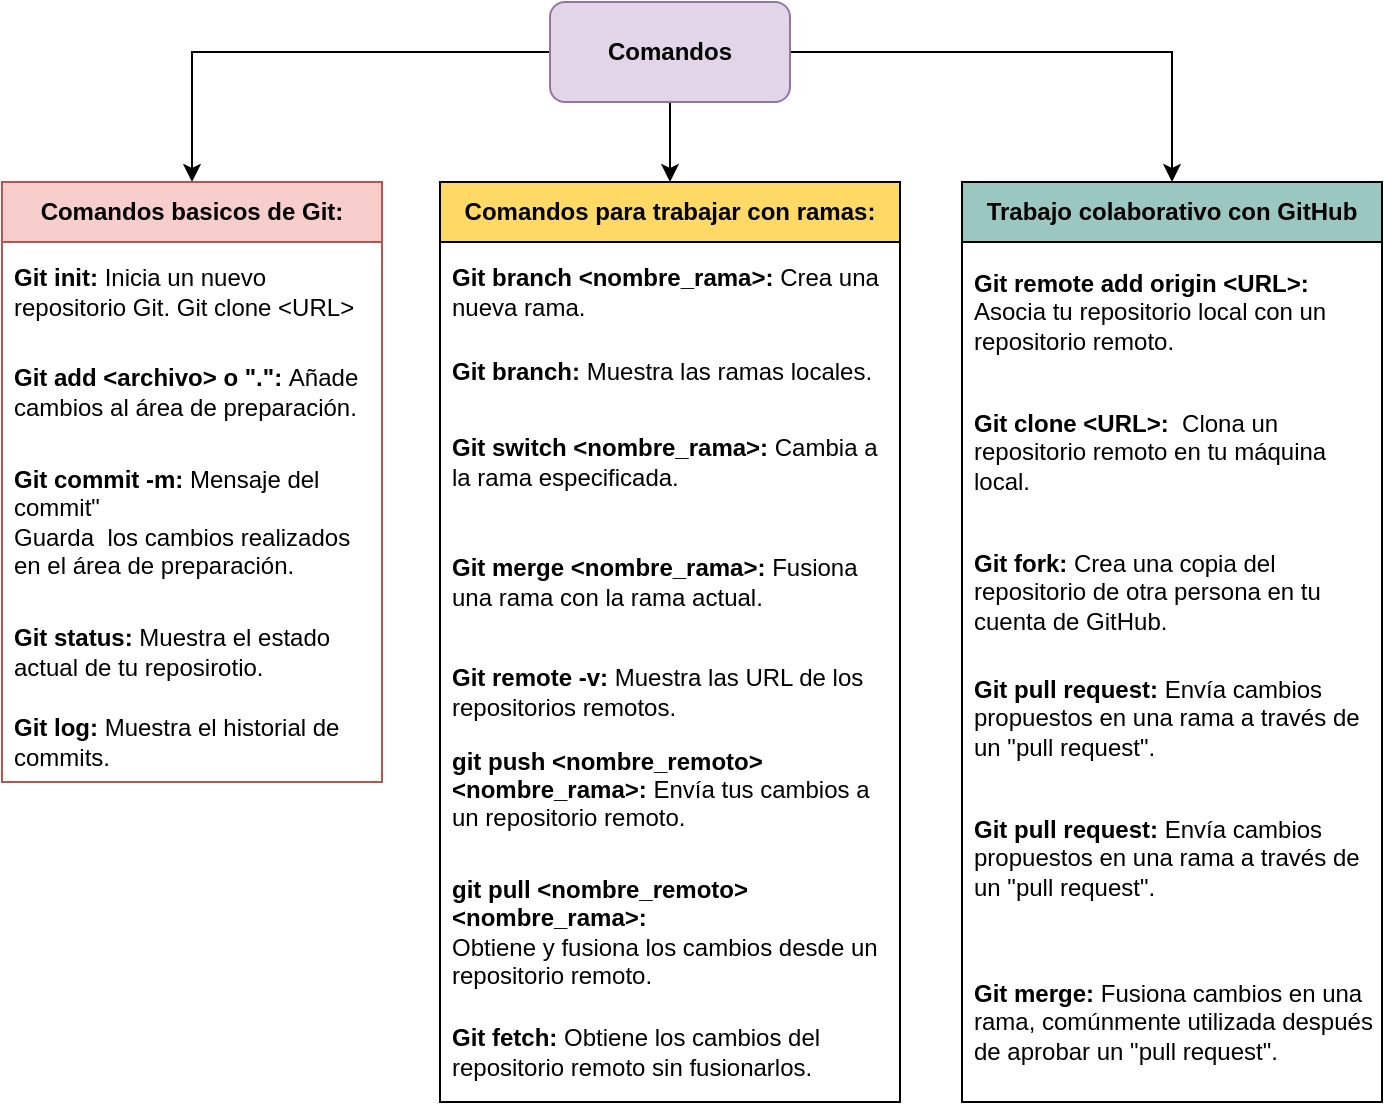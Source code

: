 <mxfile version="22.1.21" type="github">
  <diagram name="Página-1" id="QucJbjz_OcZMdf_oA8Ip">
    <mxGraphModel dx="1120" dy="502" grid="1" gridSize="10" guides="1" tooltips="1" connect="1" arrows="1" fold="1" page="1" pageScale="1" pageWidth="827" pageHeight="1169" math="0" shadow="0">
      <root>
        <mxCell id="0" />
        <mxCell id="1" parent="0" />
        <mxCell id="sQax0YG6tTSzYq0QrZMm-42" style="edgeStyle=orthogonalEdgeStyle;rounded=0;orthogonalLoop=1;jettySize=auto;html=1;" edge="1" parent="1" source="sQax0YG6tTSzYq0QrZMm-1" target="sQax0YG6tTSzYq0QrZMm-22">
          <mxGeometry relative="1" as="geometry" />
        </mxCell>
        <mxCell id="sQax0YG6tTSzYq0QrZMm-43" style="edgeStyle=orthogonalEdgeStyle;rounded=0;orthogonalLoop=1;jettySize=auto;html=1;" edge="1" parent="1" source="sQax0YG6tTSzYq0QrZMm-1" target="sQax0YG6tTSzYq0QrZMm-32">
          <mxGeometry relative="1" as="geometry" />
        </mxCell>
        <mxCell id="sQax0YG6tTSzYq0QrZMm-44" style="edgeStyle=orthogonalEdgeStyle;rounded=0;orthogonalLoop=1;jettySize=auto;html=1;entryX=0.5;entryY=0;entryDx=0;entryDy=0;" edge="1" parent="1" source="sQax0YG6tTSzYq0QrZMm-1" target="sQax0YG6tTSzYq0QrZMm-4">
          <mxGeometry relative="1" as="geometry" />
        </mxCell>
        <mxCell id="sQax0YG6tTSzYq0QrZMm-1" value="&lt;b&gt;Comandos&lt;/b&gt;" style="rounded=1;whiteSpace=wrap;html=1;fillColor=#e1d5e7;strokeColor=#9673a6;" vertex="1" parent="1">
          <mxGeometry x="354" y="50" width="120" height="50" as="geometry" />
        </mxCell>
        <mxCell id="sQax0YG6tTSzYq0QrZMm-4" value="&lt;b&gt;Comandos basicos de Git:&lt;/b&gt;" style="swimlane;fontStyle=0;childLayout=stackLayout;horizontal=1;startSize=30;horizontalStack=0;resizeParent=1;resizeParentMax=0;resizeLast=0;collapsible=1;marginBottom=0;whiteSpace=wrap;html=1;fillColor=#f8cecc;strokeColor=#b85450;" vertex="1" parent="1">
          <mxGeometry x="80" y="140" width="190" height="300" as="geometry" />
        </mxCell>
        <mxCell id="sQax0YG6tTSzYq0QrZMm-5" value="&lt;b&gt;Git init: &lt;/b&gt;Inicia un nuevo repositorio Git. Git clone &amp;lt;URL&amp;gt;" style="text;strokeColor=none;fillColor=none;align=left;verticalAlign=middle;spacingLeft=4;spacingRight=4;overflow=hidden;points=[[0,0.5],[1,0.5]];portConstraint=eastwest;rotatable=0;whiteSpace=wrap;html=1;" vertex="1" parent="sQax0YG6tTSzYq0QrZMm-4">
          <mxGeometry y="30" width="190" height="50" as="geometry" />
        </mxCell>
        <mxCell id="sQax0YG6tTSzYq0QrZMm-6" value="&lt;b&gt;Git add &amp;lt;archivo&amp;gt; o &quot;.&quot;: &lt;/b&gt;Añade cambios al área de preparación." style="text;strokeColor=none;fillColor=none;align=left;verticalAlign=middle;spacingLeft=4;spacingRight=4;overflow=hidden;points=[[0,0.5],[1,0.5]];portConstraint=eastwest;rotatable=0;whiteSpace=wrap;html=1;" vertex="1" parent="sQax0YG6tTSzYq0QrZMm-4">
          <mxGeometry y="80" width="190" height="50" as="geometry" />
        </mxCell>
        <mxCell id="sQax0YG6tTSzYq0QrZMm-7" value="&lt;b&gt;Git commit -m: &lt;/b&gt;Mensaje del commit&quot;&lt;br&gt;Guarda&amp;nbsp; los cambios realizados en el área de preparación." style="text;strokeColor=none;fillColor=none;align=left;verticalAlign=middle;spacingLeft=4;spacingRight=4;overflow=hidden;points=[[0,0.5],[1,0.5]];portConstraint=eastwest;rotatable=0;whiteSpace=wrap;html=1;" vertex="1" parent="sQax0YG6tTSzYq0QrZMm-4">
          <mxGeometry y="130" width="190" height="80" as="geometry" />
        </mxCell>
        <mxCell id="sQax0YG6tTSzYq0QrZMm-20" value="&lt;b&gt;Git status: &lt;/b&gt;Muestra el estado actual de tu reposirotio." style="text;strokeColor=none;fillColor=none;align=left;verticalAlign=middle;spacingLeft=4;spacingRight=4;overflow=hidden;points=[[0,0.5],[1,0.5]];portConstraint=eastwest;rotatable=0;whiteSpace=wrap;html=1;" vertex="1" parent="sQax0YG6tTSzYq0QrZMm-4">
          <mxGeometry y="210" width="190" height="50" as="geometry" />
        </mxCell>
        <mxCell id="sQax0YG6tTSzYq0QrZMm-21" value="&lt;b&gt;Git log: &lt;/b&gt;Muestra el historial de commits." style="text;strokeColor=none;fillColor=none;align=left;verticalAlign=middle;spacingLeft=4;spacingRight=4;overflow=hidden;points=[[0,0.5],[1,0.5]];portConstraint=eastwest;rotatable=0;whiteSpace=wrap;html=1;" vertex="1" parent="sQax0YG6tTSzYq0QrZMm-4">
          <mxGeometry y="260" width="190" height="40" as="geometry" />
        </mxCell>
        <mxCell id="sQax0YG6tTSzYq0QrZMm-22" value="&lt;b&gt;Comandos para trabajar con ramas:&lt;/b&gt;" style="swimlane;fontStyle=0;childLayout=stackLayout;horizontal=1;startSize=30;horizontalStack=0;resizeParent=1;resizeParentMax=0;resizeLast=0;collapsible=1;marginBottom=0;whiteSpace=wrap;html=1;fillColor=#FFD966;" vertex="1" parent="1">
          <mxGeometry x="299" y="140" width="230" height="460" as="geometry" />
        </mxCell>
        <mxCell id="sQax0YG6tTSzYq0QrZMm-24" value="&lt;div&gt;&lt;b&gt;Git branch &amp;lt;nombre_rama&amp;gt;:&lt;/b&gt;&amp;nbsp;&lt;span style=&quot;background-color: initial;&quot;&gt;Crea una nueva rama.&lt;/span&gt;&lt;/div&gt;" style="text;strokeColor=none;fillColor=none;align=left;verticalAlign=middle;spacingLeft=4;spacingRight=4;overflow=hidden;points=[[0,0.5],[1,0.5]];portConstraint=eastwest;rotatable=0;whiteSpace=wrap;html=1;" vertex="1" parent="sQax0YG6tTSzYq0QrZMm-22">
          <mxGeometry y="30" width="230" height="50" as="geometry" />
        </mxCell>
        <mxCell id="sQax0YG6tTSzYq0QrZMm-23" value="&lt;b&gt;Git branch: &lt;/b&gt;Muestra las ramas locales." style="text;strokeColor=none;fillColor=none;align=left;verticalAlign=middle;spacingLeft=4;spacingRight=4;overflow=hidden;points=[[0,0.5],[1,0.5]];portConstraint=eastwest;rotatable=0;whiteSpace=wrap;html=1;" vertex="1" parent="sQax0YG6tTSzYq0QrZMm-22">
          <mxGeometry y="80" width="230" height="30" as="geometry" />
        </mxCell>
        <mxCell id="sQax0YG6tTSzYq0QrZMm-25" value="&lt;b&gt;Git switch &amp;lt;nombre_rama&amp;gt;: &lt;/b&gt;Cambia a la rama especificada.&lt;b&gt;&amp;nbsp;&lt;/b&gt;" style="text;strokeColor=none;fillColor=none;align=left;verticalAlign=middle;spacingLeft=4;spacingRight=4;overflow=hidden;points=[[0,0.5],[1,0.5]];portConstraint=eastwest;rotatable=0;whiteSpace=wrap;html=1;" vertex="1" parent="sQax0YG6tTSzYq0QrZMm-22">
          <mxGeometry y="110" width="230" height="60" as="geometry" />
        </mxCell>
        <mxCell id="sQax0YG6tTSzYq0QrZMm-27" value="&lt;b&gt;Git merge &amp;lt;nombre_rama&amp;gt;: &lt;/b&gt;Fusiona una rama con la rama actual." style="text;strokeColor=none;fillColor=none;align=left;verticalAlign=middle;spacingLeft=4;spacingRight=4;overflow=hidden;points=[[0,0.5],[1,0.5]];portConstraint=eastwest;rotatable=0;whiteSpace=wrap;html=1;" vertex="1" parent="sQax0YG6tTSzYq0QrZMm-22">
          <mxGeometry y="170" width="230" height="60" as="geometry" />
        </mxCell>
        <mxCell id="sQax0YG6tTSzYq0QrZMm-28" value="&lt;b&gt;Git remote -v:&amp;nbsp;&lt;/b&gt;Muestra las URL de los repositorios remotos." style="text;strokeColor=none;fillColor=none;align=left;verticalAlign=middle;spacingLeft=4;spacingRight=4;overflow=hidden;points=[[0,0.5],[1,0.5]];portConstraint=eastwest;rotatable=0;whiteSpace=wrap;html=1;" vertex="1" parent="sQax0YG6tTSzYq0QrZMm-22">
          <mxGeometry y="230" width="230" height="50" as="geometry" />
        </mxCell>
        <mxCell id="sQax0YG6tTSzYq0QrZMm-29" value="&lt;div&gt;&lt;b&gt;git push &amp;lt;nombre_remoto&amp;gt; &amp;lt;nombre_rama&amp;gt;:&amp;nbsp;&lt;/b&gt;&lt;span style=&quot;background-color: initial;&quot;&gt;Envía tus cambios a un repositorio remoto.&lt;/span&gt;&lt;/div&gt;&lt;div&gt;&lt;br&gt;&lt;/div&gt;" style="text;strokeColor=none;fillColor=none;align=left;verticalAlign=middle;spacingLeft=4;spacingRight=4;overflow=hidden;points=[[0,0.5],[1,0.5]];portConstraint=eastwest;rotatable=0;whiteSpace=wrap;html=1;" vertex="1" parent="sQax0YG6tTSzYq0QrZMm-22">
          <mxGeometry y="280" width="230" height="60" as="geometry" />
        </mxCell>
        <mxCell id="sQax0YG6tTSzYq0QrZMm-30" value="&lt;div&gt;&lt;b&gt;git pull &amp;lt;nombre_remoto&amp;gt; &amp;lt;nombre_rama&amp;gt;:&lt;/b&gt;&lt;/div&gt;&lt;div&gt;Obtiene y fusiona los cambios desde un repositorio remoto.&lt;/div&gt;" style="text;strokeColor=none;fillColor=none;align=left;verticalAlign=middle;spacingLeft=4;spacingRight=4;overflow=hidden;points=[[0,0.5],[1,0.5]];portConstraint=eastwest;rotatable=0;whiteSpace=wrap;html=1;" vertex="1" parent="sQax0YG6tTSzYq0QrZMm-22">
          <mxGeometry y="340" width="230" height="70" as="geometry" />
        </mxCell>
        <mxCell id="sQax0YG6tTSzYq0QrZMm-31" value="&lt;div&gt;&lt;div&gt;&lt;b&gt;Git fetch:&amp;nbsp;&lt;/b&gt;&lt;span style=&quot;background-color: initial;&quot;&gt;Obtiene los cambios del repositorio remoto sin fusionarlos.&lt;/span&gt;&lt;/div&gt;&lt;/div&gt;" style="text;strokeColor=none;fillColor=none;align=left;verticalAlign=middle;spacingLeft=4;spacingRight=4;overflow=hidden;points=[[0,0.5],[1,0.5]];portConstraint=eastwest;rotatable=0;whiteSpace=wrap;html=1;" vertex="1" parent="sQax0YG6tTSzYq0QrZMm-22">
          <mxGeometry y="410" width="230" height="50" as="geometry" />
        </mxCell>
        <mxCell id="sQax0YG6tTSzYq0QrZMm-32" value="&lt;b&gt;Trabajo colaborativo con GitHub&lt;/b&gt;" style="swimlane;fontStyle=0;childLayout=stackLayout;horizontal=1;startSize=30;horizontalStack=0;resizeParent=1;resizeParentMax=0;resizeLast=0;collapsible=1;marginBottom=0;whiteSpace=wrap;html=1;fillColor=#9AC7BF;" vertex="1" parent="1">
          <mxGeometry x="560" y="140" width="210" height="460" as="geometry" />
        </mxCell>
        <mxCell id="sQax0YG6tTSzYq0QrZMm-33" value="&lt;b&gt;Git remote add origin &amp;lt;URL&amp;gt;: &lt;/b&gt;Asocia tu repositorio local con un repositorio remoto." style="text;strokeColor=none;fillColor=none;align=left;verticalAlign=middle;spacingLeft=4;spacingRight=4;overflow=hidden;points=[[0,0.5],[1,0.5]];portConstraint=eastwest;rotatable=0;whiteSpace=wrap;html=1;" vertex="1" parent="sQax0YG6tTSzYq0QrZMm-32">
          <mxGeometry y="30" width="210" height="70" as="geometry" />
        </mxCell>
        <mxCell id="sQax0YG6tTSzYq0QrZMm-34" value="&lt;b&gt;Git clone &amp;lt;URL&amp;gt;:&amp;nbsp;&lt;/b&gt;&amp;nbsp;Clona un repositorio remoto en tu máquina local." style="text;strokeColor=none;fillColor=none;align=left;verticalAlign=middle;spacingLeft=4;spacingRight=4;overflow=hidden;points=[[0,0.5],[1,0.5]];portConstraint=eastwest;rotatable=0;whiteSpace=wrap;html=1;" vertex="1" parent="sQax0YG6tTSzYq0QrZMm-32">
          <mxGeometry y="100" width="210" height="70" as="geometry" />
        </mxCell>
        <mxCell id="sQax0YG6tTSzYq0QrZMm-36" value="&lt;div&gt;&lt;b&gt;Git fork:&amp;nbsp;&lt;/b&gt;&lt;span style=&quot;background-color: initial;&quot;&gt;Crea una copia del repositorio de otra persona en tu cuenta de GitHub.&lt;/span&gt;&lt;/div&gt;" style="text;strokeColor=none;fillColor=none;align=left;verticalAlign=middle;spacingLeft=4;spacingRight=4;overflow=hidden;points=[[0,0.5],[1,0.5]];portConstraint=eastwest;rotatable=0;whiteSpace=wrap;html=1;" vertex="1" parent="sQax0YG6tTSzYq0QrZMm-32">
          <mxGeometry y="170" width="210" height="70" as="geometry" />
        </mxCell>
        <mxCell id="sQax0YG6tTSzYq0QrZMm-37" value="&lt;div&gt;&lt;b&gt;Git pull request:&amp;nbsp;&lt;/b&gt;&lt;span style=&quot;background-color: initial;&quot;&gt;Envía cambios propuestos en una rama a través de un &quot;pull request&quot;.&lt;/span&gt;&lt;/div&gt;&lt;div&gt;&lt;br&gt;&lt;/div&gt;" style="text;strokeColor=none;fillColor=none;align=left;verticalAlign=middle;spacingLeft=4;spacingRight=4;overflow=hidden;points=[[0,0.5],[1,0.5]];portConstraint=eastwest;rotatable=0;whiteSpace=wrap;html=1;" vertex="1" parent="sQax0YG6tTSzYq0QrZMm-32">
          <mxGeometry y="240" width="210" height="70" as="geometry" />
        </mxCell>
        <mxCell id="sQax0YG6tTSzYq0QrZMm-38" value="&lt;div&gt;&lt;b&gt;Git pull request:&amp;nbsp;&lt;/b&gt;&lt;span style=&quot;background-color: initial;&quot;&gt;Envía cambios propuestos en una rama a través de un &quot;pull request&quot;.&lt;/span&gt;&lt;/div&gt;&lt;div&gt;&lt;br&gt;&lt;/div&gt;" style="text;strokeColor=none;fillColor=none;align=left;verticalAlign=middle;spacingLeft=4;spacingRight=4;overflow=hidden;points=[[0,0.5],[1,0.5]];portConstraint=eastwest;rotatable=0;whiteSpace=wrap;html=1;" vertex="1" parent="sQax0YG6tTSzYq0QrZMm-32">
          <mxGeometry y="310" width="210" height="70" as="geometry" />
        </mxCell>
        <mxCell id="sQax0YG6tTSzYq0QrZMm-39" value="&lt;div&gt;&lt;b&gt;Git merge:&lt;/b&gt;&amp;nbsp;&lt;span style=&quot;background-color: initial;&quot;&gt;Fusiona cambios en una rama, comúnmente utilizada después de aprobar un &quot;pull request&quot;.&lt;/span&gt;&lt;/div&gt;" style="text;strokeColor=none;fillColor=none;align=left;verticalAlign=middle;spacingLeft=4;spacingRight=4;overflow=hidden;points=[[0,0.5],[1,0.5]];portConstraint=eastwest;rotatable=0;whiteSpace=wrap;html=1;" vertex="1" parent="sQax0YG6tTSzYq0QrZMm-32">
          <mxGeometry y="380" width="210" height="80" as="geometry" />
        </mxCell>
      </root>
    </mxGraphModel>
  </diagram>
</mxfile>
